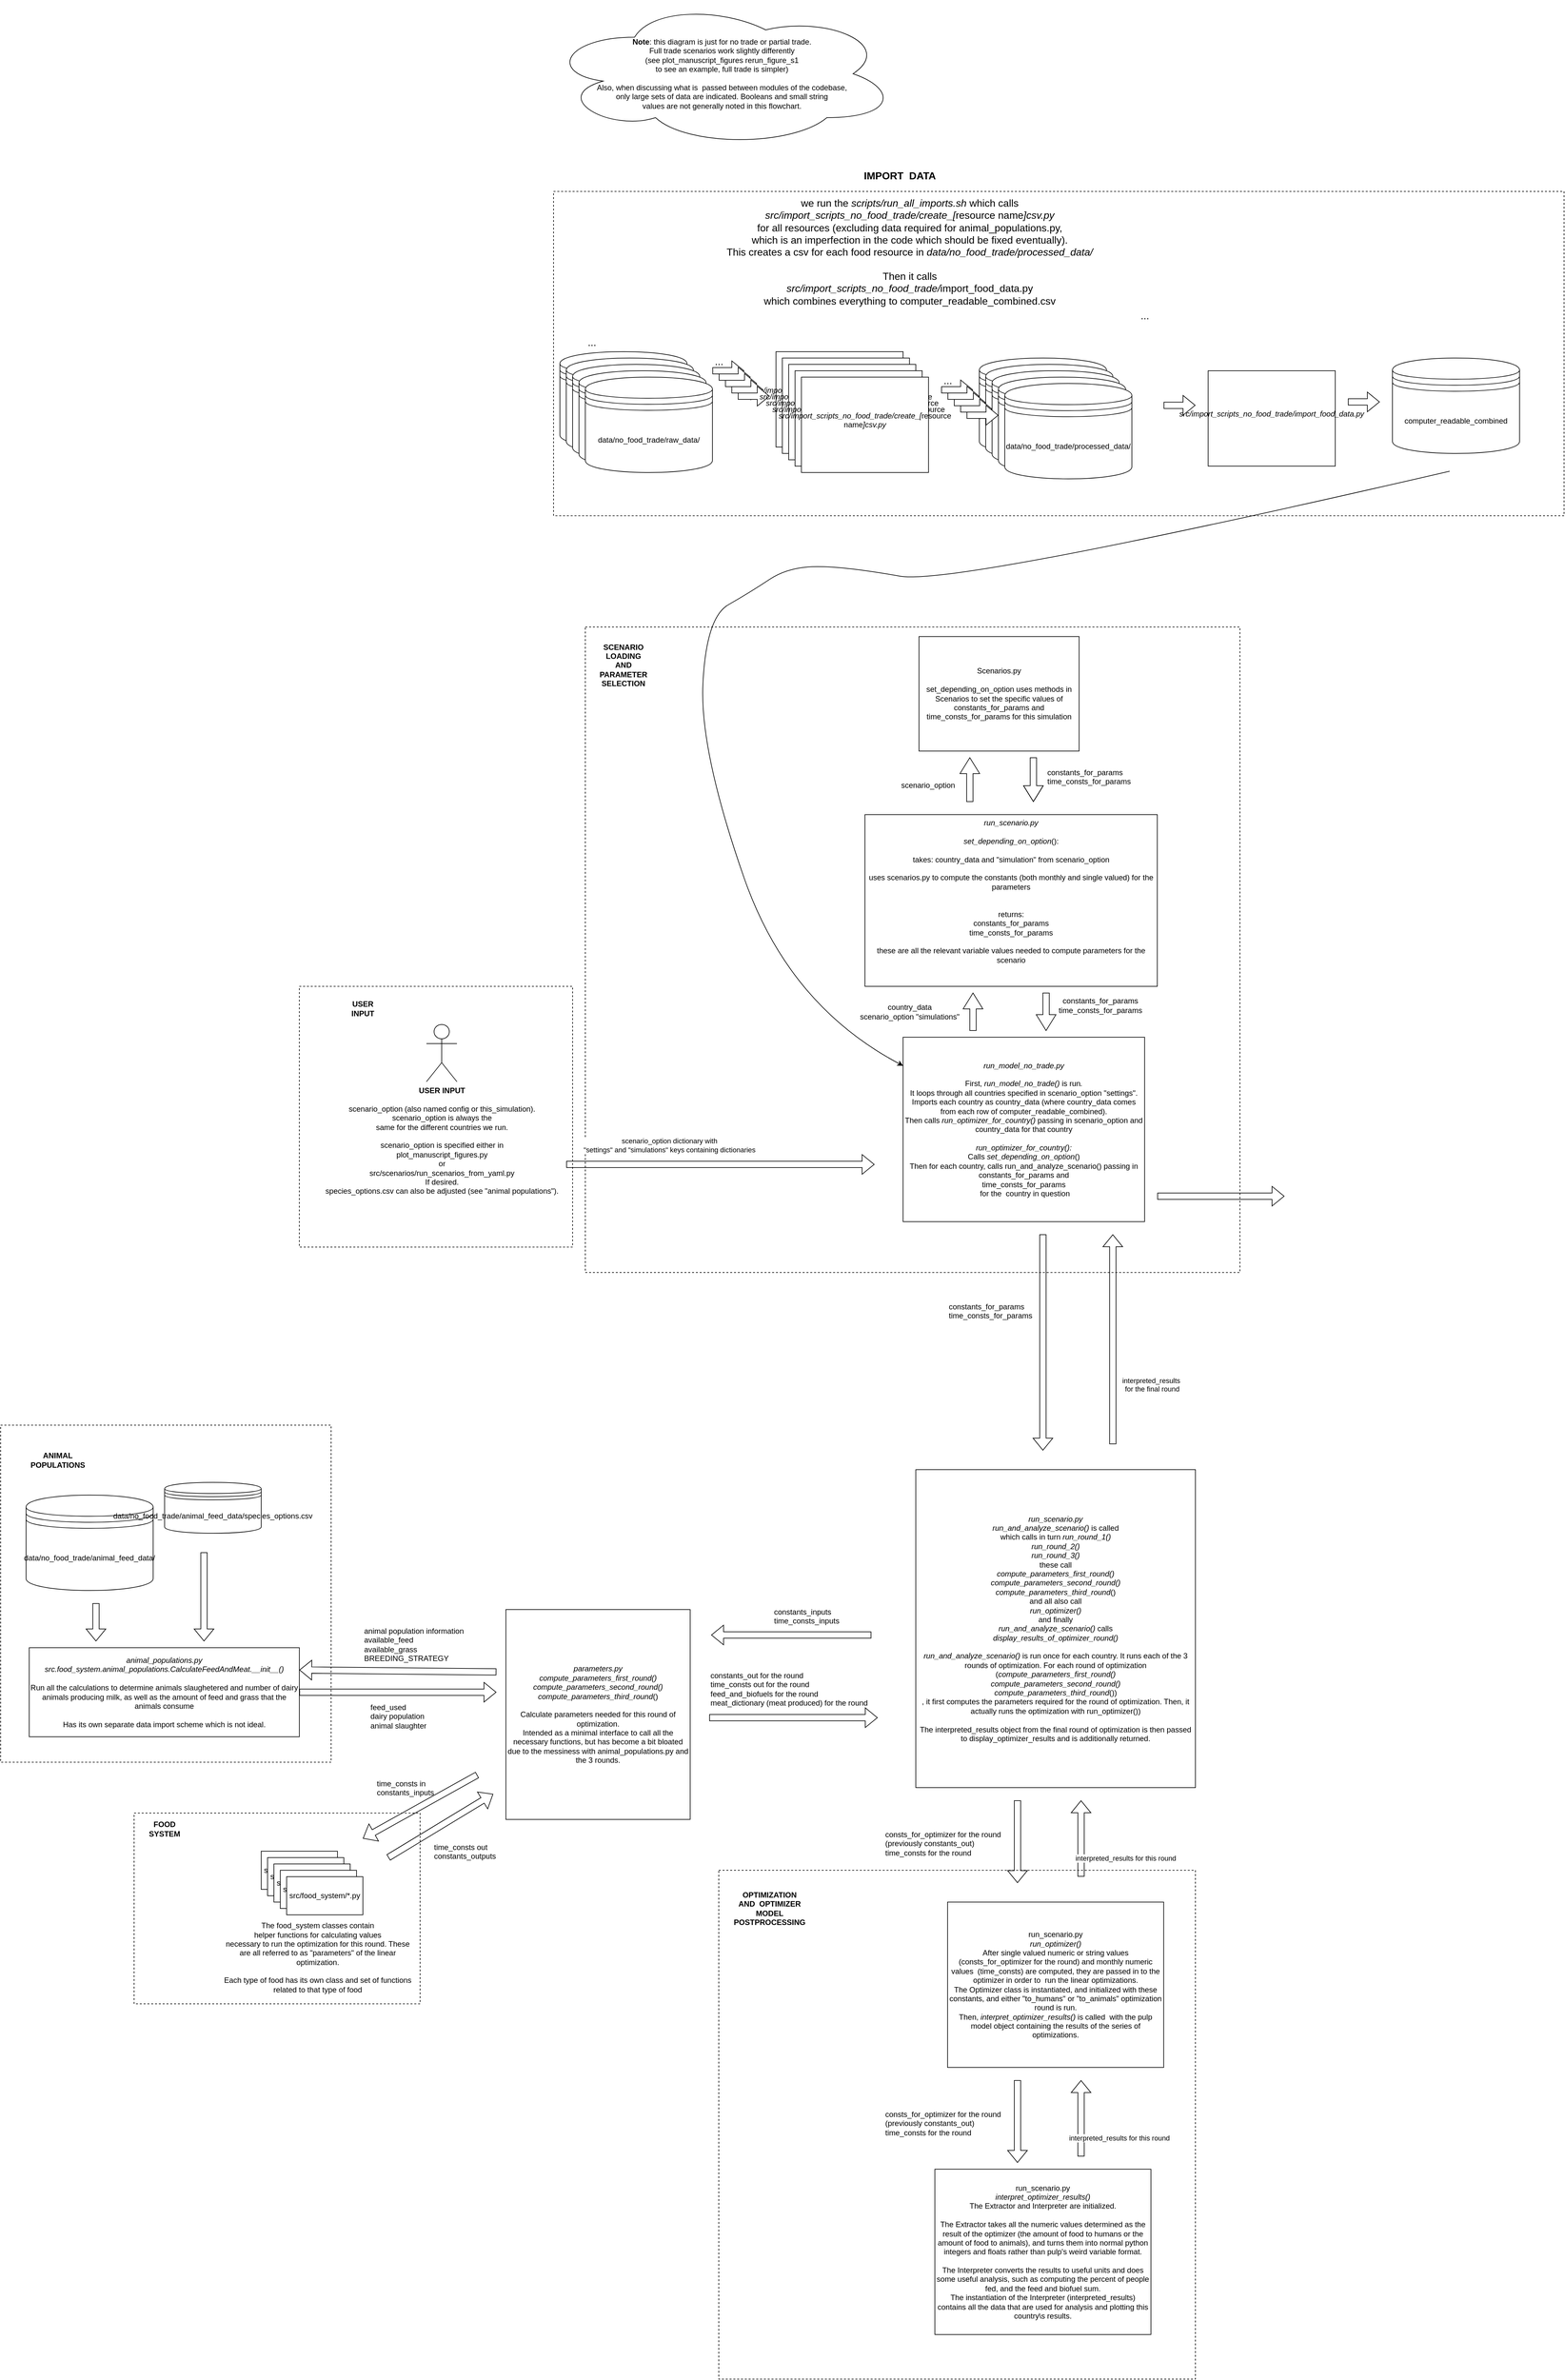 <mxfile version="24.1.0" type="github">
  <diagram name="Page-1" id="vb958Nm0k1HjrjN-Do-v">
    <mxGraphModel dx="3088" dy="3243" grid="1" gridSize="10" guides="1" tooltips="1" connect="1" arrows="1" fold="1" page="1" pageScale="1" pageWidth="1654" pageHeight="2336" math="0" shadow="0">
      <root>
        <mxCell id="0" />
        <mxCell id="1" parent="0" />
        <mxCell id="Nyg9t3aIWLBTnF1s83V8-24" value="" style="rounded=0;whiteSpace=wrap;html=1;fillColor=none;dashed=1;" vertex="1" parent="1">
          <mxGeometry x="280" y="1140" width="750" height="800" as="geometry" />
        </mxCell>
        <mxCell id="GCf3FXKfKVam4WNOABnw-7" value="" style="rounded=0;whiteSpace=wrap;html=1;fillColor=none;dashed=1;" parent="1" vertex="1">
          <mxGeometry x="70" y="-815" width="1030" height="1015" as="geometry" />
        </mxCell>
        <mxCell id="GCf3FXKfKVam4WNOABnw-19" value="" style="rounded=0;whiteSpace=wrap;html=1;fillColor=none;dashed=1;" parent="1" vertex="1">
          <mxGeometry x="-380" y="-250" width="430" height="410" as="geometry" />
        </mxCell>
        <mxCell id="Nyg9t3aIWLBTnF1s83V8-12" value="" style="rounded=0;whiteSpace=wrap;html=1;fillColor=none;dashed=1;" vertex="1" parent="1">
          <mxGeometry x="-640" y="1050" width="450" height="300" as="geometry" />
        </mxCell>
        <mxCell id="GCf3FXKfKVam4WNOABnw-21" value="" style="rounded=0;whiteSpace=wrap;html=1;fillColor=none;dashed=1;" parent="1" vertex="1">
          <mxGeometry x="-850" y="440" width="520" height="530" as="geometry" />
        </mxCell>
        <mxCell id="GCf3FXKfKVam4WNOABnw-6" value="" style="rounded=0;whiteSpace=wrap;html=1;fillColor=none;dashed=1;" parent="1" vertex="1">
          <mxGeometry x="20" y="-1500" width="1590" height="510" as="geometry" />
        </mxCell>
        <mxCell id="RVlSqpslpW0tmy56jza0-9" value="&lt;b&gt;USER INPUT&lt;/b&gt;&lt;br&gt;&lt;br&gt;&lt;div&gt;scenario_option (also named config or this_simulation).&lt;/div&gt;&lt;div&gt;scenario_option is always the &lt;br&gt;&lt;/div&gt;&lt;div&gt;same for the different countries we run.&lt;/div&gt;&lt;div&gt;&lt;br&gt;&lt;/div&gt;&lt;div&gt;scenario_option is specified either in&lt;br&gt;&lt;/div&gt;&lt;div&gt;plot_manuscript_figures.py&lt;/div&gt;&lt;div&gt; or &lt;br&gt;&lt;/div&gt;&lt;div&gt;src/scenarios/run_scenarios_from_yaml.py&lt;/div&gt;&lt;div&gt;If desired.&lt;br&gt;&lt;/div&gt;species_options.csv can also be adjusted (see &quot;animal populations&quot;)." style="shape=umlActor;verticalLabelPosition=bottom;verticalAlign=top;html=1;outlineConnect=0;" parent="1" vertex="1">
          <mxGeometry x="-180" y="-190" width="48" height="90" as="geometry" />
        </mxCell>
        <mxCell id="RVlSqpslpW0tmy56jza0-10" value="scenario_option dictionary with&lt;br&gt;&lt;div&gt;&quot;settings&quot; and &quot;simulations&quot; keys containing dictionaries&lt;br&gt;&lt;/div&gt;" style="shape=flexArrow;endArrow=classic;html=1;rounded=0;" parent="1" edge="1">
          <mxGeometry x="-0.333" y="30" width="50" height="50" relative="1" as="geometry">
            <mxPoint x="40" y="30" as="sourcePoint" />
            <mxPoint x="525" y="30" as="targetPoint" />
            <mxPoint as="offset" />
          </mxGeometry>
        </mxCell>
        <mxCell id="tfmpyOpyPmMC_fq-cLrZ-1" value="" style="shape=flexArrow;endArrow=classic;html=1;rounded=0;" parent="1" edge="1">
          <mxGeometry width="50" height="50" relative="1" as="geometry">
            <mxPoint x="790" y="140" as="sourcePoint" />
            <mxPoint x="790" y="480" as="targetPoint" />
          </mxGeometry>
        </mxCell>
        <mxCell id="tfmpyOpyPmMC_fq-cLrZ-2" value="&lt;div&gt;&lt;i&gt;run_model_no_trade.py&lt;br&gt;&lt;/i&gt;&lt;/div&gt;&lt;div&gt;&lt;i&gt;&lt;br&gt;&lt;/i&gt;&lt;/div&gt;&lt;div&gt;First,&lt;i&gt; run_model_no_trade() &lt;/i&gt;is run&lt;i&gt;.&lt;/i&gt;&lt;br&gt;&lt;/div&gt;&lt;div&gt;It loops through all countries specified in scenario_option &quot;settings&quot;.&lt;/div&gt;&lt;div&gt;&lt;div&gt;Imports each country as country_data (where country_data comes from each row of computer_readable_combined).&lt;/div&gt;&lt;/div&gt;&lt;div&gt;Then calls&lt;i&gt; &lt;/i&gt;&lt;i&gt;run_optimizer_for_country() &lt;/i&gt;passing in scenario_option and country_data for that country&lt;i&gt;&lt;br&gt;&lt;/i&gt;&lt;/div&gt;&lt;div&gt;&lt;br&gt;&lt;div&gt;&lt;i&gt;run_optimizer_for_country():&lt;/i&gt;&lt;/div&gt;&lt;/div&gt;&lt;div&gt;Calls &lt;i&gt;set_depending_on_option&lt;/i&gt;()&lt;/div&gt;&lt;div&gt;Then for each country, calls run_and_analyze_scenario() passing in &lt;br&gt;&lt;div&gt;constants_for_params and&lt;br&gt;&lt;/div&gt;time_consts_for_params&lt;/div&gt;&amp;nbsp;for the&amp;nbsp; country in question" style="rounded=0;whiteSpace=wrap;html=1;" parent="1" vertex="1">
          <mxGeometry x="570" y="-170" width="380" height="290" as="geometry" />
        </mxCell>
        <mxCell id="tfmpyOpyPmMC_fq-cLrZ-4" value="&lt;div&gt;&lt;b&gt;Note&lt;/b&gt;: this diagram is just for no trade or partial trade. &lt;br&gt;&lt;/div&gt;&lt;div&gt;Full trade scenarios work slightly differently &lt;br&gt;&lt;/div&gt;&lt;div&gt;(see plot_manuscript_figures rerun_figure_s1 &lt;br&gt;&lt;/div&gt;&lt;div&gt;to see an example, full trade is simpler)&lt;/div&gt;&lt;div&gt;&lt;br&gt;&lt;/div&gt;&lt;div&gt;Also, when discussing what is&amp;nbsp; passed between modules of the codebase, &lt;br&gt;&lt;/div&gt;&lt;div&gt;only large sets of data are indicated. Booleans and small string&lt;/div&gt;&lt;div&gt; values are not generally noted in this flowchart.&lt;br&gt;&lt;/div&gt;" style="ellipse;shape=cloud;whiteSpace=wrap;html=1;" parent="1" vertex="1">
          <mxGeometry x="10" y="-1800" width="550" height="230" as="geometry" />
        </mxCell>
        <mxCell id="tfmpyOpyPmMC_fq-cLrZ-7" value="&lt;div&gt;Scenarios.py&lt;/div&gt;&lt;div&gt;&lt;br&gt;&lt;/div&gt;&lt;div&gt;set_depending_on_option uses methods in Scenarios to set the specific values of constants_for_params and&lt;br&gt;time_consts_for_params for this simulation&lt;/div&gt;" style="rounded=0;whiteSpace=wrap;html=1;" parent="1" vertex="1">
          <mxGeometry x="595" y="-800" width="252" height="180" as="geometry" />
        </mxCell>
        <UserObject label="&lt;div&gt;&lt;i&gt;run_scenario.py&lt;/i&gt;&lt;br&gt;&lt;/div&gt;&lt;div&gt;&lt;br&gt;&lt;/div&gt;&lt;div&gt;&lt;i&gt;set_depending_on_option&lt;/i&gt;():&lt;/div&gt;&lt;div&gt;&lt;br&gt;&lt;/div&gt;takes: country_data and &quot;simulation&quot; from scenario_option&lt;br&gt;&lt;br&gt;uses scenarios.py to compute the constants (both monthly and single valued) for the parameters&lt;br&gt;&lt;br&gt;&lt;br&gt;&lt;div&gt;returns:&lt;/div&gt;&lt;div&gt;constants_for_params&lt;/div&gt;time_consts_for_params&lt;br&gt;&lt;br&gt;these are all the relevant variable values needed to compute parameters for the scenario&lt;div&gt;&lt;br&gt;&lt;/div&gt;&lt;div&gt;&lt;br&gt;&lt;/div&gt;" link="set_depending_on_option&lt;br&gt;takes: country_data and scenario_option&lt;br&gt;&lt;br&gt;uses scenarios.py to compute the constants (both monthly and single valued) for the parameters&lt;br&gt;&lt;br&gt;&lt;br&gt;returns:constants_for_params&lt;br&gt;time_consts_for_params&lt;br&gt;&lt;br&gt;these are all the relevant variable values for the scenario&lt;div&gt;&lt;br&gt;&lt;/div&gt;&lt;div&gt;&lt;br&gt;&lt;/div&gt;" id="tfmpyOpyPmMC_fq-cLrZ-9">
          <mxCell style="rounded=0;whiteSpace=wrap;html=1;" parent="1" vertex="1">
            <mxGeometry x="510" y="-520" width="460" height="270" as="geometry" />
          </mxCell>
        </UserObject>
        <mxCell id="tfmpyOpyPmMC_fq-cLrZ-12" value="" style="shape=flexArrow;endArrow=classic;html=1;rounded=0;fontSize=12;startSize=8;endSize=8;curved=1;" parent="1" edge="1">
          <mxGeometry width="50" height="50" relative="1" as="geometry">
            <mxPoint x="675" y="-540" as="sourcePoint" />
            <mxPoint x="675" y="-610" as="targetPoint" />
          </mxGeometry>
        </mxCell>
        <mxCell id="tfmpyOpyPmMC_fq-cLrZ-13" value="" style="shape=flexArrow;endArrow=classic;html=1;rounded=0;fontSize=12;startSize=8;endSize=8;curved=1;" parent="1" edge="1">
          <mxGeometry width="50" height="50" relative="1" as="geometry">
            <mxPoint x="775" y="-610" as="sourcePoint" />
            <mxPoint x="775" y="-540" as="targetPoint" />
            <Array as="points">
              <mxPoint x="775" y="-570" />
            </Array>
          </mxGeometry>
        </mxCell>
        <mxCell id="tfmpyOpyPmMC_fq-cLrZ-14" value="scenario_option" style="text;whiteSpace=wrap;html=1;" parent="1" vertex="1">
          <mxGeometry x="565" y="-580" width="120" height="40" as="geometry" />
        </mxCell>
        <mxCell id="tfmpyOpyPmMC_fq-cLrZ-15" value="&lt;div&gt;constants_for_params&lt;/div&gt;time_consts_for_params" style="text;whiteSpace=wrap;html=1;" parent="1" vertex="1">
          <mxGeometry x="795" y="-600" width="160" height="50" as="geometry" />
        </mxCell>
        <mxCell id="tfmpyOpyPmMC_fq-cLrZ-16" value="&lt;div&gt;country_data&lt;/div&gt;&lt;div&gt;scenario_option &quot;simulations&quot;&lt;br&gt;&lt;/div&gt;" style="shape=flexArrow;endArrow=classic;html=1;rounded=0;fontSize=12;startSize=8;endSize=8;curved=1;" parent="1" edge="1">
          <mxGeometry y="100" width="50" height="50" relative="1" as="geometry">
            <mxPoint x="680" y="-180" as="sourcePoint" />
            <mxPoint x="680" y="-240" as="targetPoint" />
            <mxPoint as="offset" />
          </mxGeometry>
        </mxCell>
        <mxCell id="tfmpyOpyPmMC_fq-cLrZ-17" value="&lt;div&gt;constants_for_params&lt;/div&gt;time_consts_for_params" style="shape=flexArrow;endArrow=classic;html=1;rounded=0;fontSize=12;startSize=8;endSize=8;curved=1;" parent="1" edge="1">
          <mxGeometry x="-0.333" y="85" width="50" height="50" relative="1" as="geometry">
            <mxPoint x="795" y="-240" as="sourcePoint" />
            <mxPoint x="795" y="-180" as="targetPoint" />
            <mxPoint as="offset" />
          </mxGeometry>
        </mxCell>
        <mxCell id="tfmpyOpyPmMC_fq-cLrZ-22" value="&lt;div&gt;&lt;div&gt; &lt;i&gt;src/import_scripts_no_food_trade/&lt;/i&gt;&lt;i&gt;create_[&lt;/i&gt;resource name&lt;i&gt;]csv.py&lt;/i&gt;&lt;/div&gt;&lt;/div&gt;&lt;div&gt;&lt;br&gt;&lt;/div&gt;" style="rounded=0;whiteSpace=wrap;html=1;" parent="1" vertex="1">
          <mxGeometry x="370" y="-1248" width="200" height="150" as="geometry" />
        </mxCell>
        <mxCell id="tfmpyOpyPmMC_fq-cLrZ-23" value="computer_readable_combined" style="shape=datastore;whiteSpace=wrap;html=1;" parent="1" vertex="1">
          <mxGeometry x="1340" y="-1238" width="200" height="150" as="geometry" />
        </mxCell>
        <mxCell id="tfmpyOpyPmMC_fq-cLrZ-24" value="data/no_food_trade/raw_data/" style="shape=datastore;whiteSpace=wrap;html=1;" parent="1" vertex="1">
          <mxGeometry x="30" y="-1248" width="200" height="150" as="geometry" />
        </mxCell>
        <mxCell id="tfmpyOpyPmMC_fq-cLrZ-27" value="IMPORT&amp;nbsp; DATA" style="text;html=1;align=center;verticalAlign=middle;whiteSpace=wrap;rounded=0;fontSize=16;fontStyle=1" parent="1" vertex="1">
          <mxGeometry x="420" y="-1540" width="290" height="30" as="geometry" />
        </mxCell>
        <mxCell id="tfmpyOpyPmMC_fq-cLrZ-28" value="&lt;div&gt;we run the &lt;i&gt;scripts/run_all_imports.sh&lt;/i&gt; which calls&lt;/div&gt;&lt;div&gt; &lt;i&gt;src/import_scripts_no_food_trade/&lt;/i&gt;&lt;i&gt;create_[&lt;/i&gt;resource name&lt;i&gt;]csv.py&lt;/i&gt;&lt;/div&gt;&lt;div&gt;for all resources (excluding data required for animal_populations.py,&lt;/div&gt;&lt;div&gt; which is an imperfection in the code which should be fixed eventually).&lt;/div&gt;&lt;div&gt;This creates a csv for each food resource in &lt;i&gt;data/no_food_trade/processed_data/&lt;/i&gt;&lt;br&gt;&lt;/div&gt;&lt;br&gt;Then it calls &lt;div&gt; &lt;i&gt;src/import_scripts_no_food_trade/&lt;/i&gt;import_food_data.py&lt;/div&gt;&lt;div&gt;which combines everything to computer_readable_combined.csv&lt;br&gt;&lt;/div&gt;" style="text;html=1;align=center;verticalAlign=middle;resizable=0;points=[];autosize=1;strokeColor=none;fillColor=none;fontSize=16;" parent="1" vertex="1">
          <mxGeometry x="280" y="-1500" width="600" height="190" as="geometry" />
        </mxCell>
        <mxCell id="tfmpyOpyPmMC_fq-cLrZ-29" value="data/no_food_trade/raw_data/" style="shape=datastore;whiteSpace=wrap;html=1;" parent="1" vertex="1">
          <mxGeometry x="40" y="-1238" width="200" height="150" as="geometry" />
        </mxCell>
        <mxCell id="tfmpyOpyPmMC_fq-cLrZ-30" value="data/no_food_trade/raw_data/" style="shape=datastore;whiteSpace=wrap;html=1;" parent="1" vertex="1">
          <mxGeometry x="50" y="-1228" width="200" height="150" as="geometry" />
        </mxCell>
        <mxCell id="tfmpyOpyPmMC_fq-cLrZ-31" value="data/no_food_trade/raw_data/" style="shape=datastore;whiteSpace=wrap;html=1;" parent="1" vertex="1">
          <mxGeometry x="60" y="-1218" width="200" height="150" as="geometry" />
        </mxCell>
        <mxCell id="tfmpyOpyPmMC_fq-cLrZ-32" value="data/no_food_trade/raw_data/" style="shape=datastore;whiteSpace=wrap;html=1;" parent="1" vertex="1">
          <mxGeometry x="70" y="-1208" width="200" height="150" as="geometry" />
        </mxCell>
        <mxCell id="tfmpyOpyPmMC_fq-cLrZ-37" value="" style="shape=flexArrow;endArrow=classic;html=1;rounded=0;fillColor=default;" parent="1" edge="1">
          <mxGeometry width="50" height="50" relative="1" as="geometry">
            <mxPoint x="270" y="-1218" as="sourcePoint" />
            <mxPoint x="320" y="-1218" as="targetPoint" />
          </mxGeometry>
        </mxCell>
        <mxCell id="tfmpyOpyPmMC_fq-cLrZ-39" value="" style="shape=flexArrow;endArrow=classic;html=1;rounded=0;fillColor=default;" parent="1" edge="1">
          <mxGeometry width="50" height="50" relative="1" as="geometry">
            <mxPoint x="280" y="-1208" as="sourcePoint" />
            <mxPoint x="330" y="-1208" as="targetPoint" />
          </mxGeometry>
        </mxCell>
        <mxCell id="tfmpyOpyPmMC_fq-cLrZ-40" value="" style="shape=flexArrow;endArrow=classic;html=1;rounded=0;fillColor=default;" parent="1" edge="1">
          <mxGeometry width="50" height="50" relative="1" as="geometry">
            <mxPoint x="290" y="-1198" as="sourcePoint" />
            <mxPoint x="340" y="-1198" as="targetPoint" />
          </mxGeometry>
        </mxCell>
        <mxCell id="tfmpyOpyPmMC_fq-cLrZ-41" value="" style="shape=flexArrow;endArrow=classic;html=1;rounded=0;fillColor=default;" parent="1" edge="1">
          <mxGeometry width="50" height="50" relative="1" as="geometry">
            <mxPoint x="300" y="-1188" as="sourcePoint" />
            <mxPoint x="350" y="-1188" as="targetPoint" />
          </mxGeometry>
        </mxCell>
        <mxCell id="tfmpyOpyPmMC_fq-cLrZ-42" value="" style="shape=flexArrow;endArrow=classic;html=1;rounded=0;fillColor=default;" parent="1" edge="1">
          <mxGeometry width="50" height="50" relative="1" as="geometry">
            <mxPoint x="310" y="-1178" as="sourcePoint" />
            <mxPoint x="360" y="-1178" as="targetPoint" />
          </mxGeometry>
        </mxCell>
        <mxCell id="tfmpyOpyPmMC_fq-cLrZ-43" value="..." style="text;html=1;align=center;verticalAlign=middle;resizable=0;points=[];autosize=1;strokeColor=none;fillColor=none;fontSize=16;" parent="1" vertex="1">
          <mxGeometry x="60" y="-1278" width="40" height="30" as="geometry" />
        </mxCell>
        <mxCell id="tfmpyOpyPmMC_fq-cLrZ-44" value="..." style="text;html=1;align=center;verticalAlign=middle;resizable=0;points=[];autosize=1;strokeColor=none;fillColor=none;fontSize=16;" parent="1" vertex="1">
          <mxGeometry x="260" y="-1248" width="40" height="30" as="geometry" />
        </mxCell>
        <mxCell id="tfmpyOpyPmMC_fq-cLrZ-45" value="data/no_food_trade/raw_data/" style="shape=datastore;whiteSpace=wrap;html=1;" parent="1" vertex="1">
          <mxGeometry x="690" y="-1238" width="200" height="150" as="geometry" />
        </mxCell>
        <mxCell id="tfmpyOpyPmMC_fq-cLrZ-46" value="data/no_food_trade/raw_data/" style="shape=datastore;whiteSpace=wrap;html=1;" parent="1" vertex="1">
          <mxGeometry x="700" y="-1228" width="200" height="150" as="geometry" />
        </mxCell>
        <mxCell id="tfmpyOpyPmMC_fq-cLrZ-47" value="data/no_food_trade/raw_data/" style="shape=datastore;whiteSpace=wrap;html=1;" parent="1" vertex="1">
          <mxGeometry x="710" y="-1218" width="200" height="150" as="geometry" />
        </mxCell>
        <mxCell id="tfmpyOpyPmMC_fq-cLrZ-48" value="data/no_food_trade/raw_data/" style="shape=datastore;whiteSpace=wrap;html=1;" parent="1" vertex="1">
          <mxGeometry x="720" y="-1208" width="200" height="150" as="geometry" />
        </mxCell>
        <mxCell id="tfmpyOpyPmMC_fq-cLrZ-49" value="data/no_food_trade/processed_data/" style="shape=datastore;whiteSpace=wrap;html=1;" parent="1" vertex="1">
          <mxGeometry x="730" y="-1198" width="200" height="150" as="geometry" />
        </mxCell>
        <mxCell id="tfmpyOpyPmMC_fq-cLrZ-50" value="..." style="text;html=1;align=center;verticalAlign=middle;resizable=0;points=[];autosize=1;strokeColor=none;fillColor=none;fontSize=16;" parent="1" vertex="1">
          <mxGeometry x="930" y="-1320" width="40" height="30" as="geometry" />
        </mxCell>
        <mxCell id="tfmpyOpyPmMC_fq-cLrZ-51" value="&lt;div&gt;&lt;div&gt; &lt;i&gt;src/import_scripts_no_food_trade/&lt;/i&gt;&lt;i&gt;import_food_data.py&lt;/i&gt;&lt;/div&gt;&lt;/div&gt;&lt;div&gt;&lt;br&gt;&lt;/div&gt;" style="rounded=0;whiteSpace=wrap;html=1;" parent="1" vertex="1">
          <mxGeometry x="1050" y="-1218" width="200" height="150" as="geometry" />
        </mxCell>
        <mxCell id="tfmpyOpyPmMC_fq-cLrZ-52" value="&lt;div&gt;&lt;div&gt; &lt;i&gt;src/import_scripts_no_food_trade/&lt;/i&gt;&lt;i&gt;create_[&lt;/i&gt;resource name&lt;i&gt;]csv.py&lt;/i&gt;&lt;/div&gt;&lt;/div&gt;&lt;div&gt;&lt;br&gt;&lt;/div&gt;" style="rounded=0;whiteSpace=wrap;html=1;" parent="1" vertex="1">
          <mxGeometry x="380" y="-1238" width="200" height="150" as="geometry" />
        </mxCell>
        <mxCell id="tfmpyOpyPmMC_fq-cLrZ-53" value="&lt;div&gt;&lt;div&gt; &lt;i&gt;src/import_scripts_no_food_trade/&lt;/i&gt;&lt;i&gt;create_[&lt;/i&gt;resource name&lt;i&gt;]csv.py&lt;/i&gt;&lt;/div&gt;&lt;/div&gt;&lt;div&gt;&lt;br&gt;&lt;/div&gt;" style="rounded=0;whiteSpace=wrap;html=1;" parent="1" vertex="1">
          <mxGeometry x="390" y="-1228" width="200" height="150" as="geometry" />
        </mxCell>
        <mxCell id="tfmpyOpyPmMC_fq-cLrZ-54" value="&lt;div&gt;&lt;div&gt; &lt;i&gt;src/import_scripts_no_food_trade/&lt;/i&gt;&lt;i&gt;create_[&lt;/i&gt;resource name&lt;i&gt;]csv.py&lt;/i&gt;&lt;/div&gt;&lt;/div&gt;&lt;div&gt;&lt;br&gt;&lt;/div&gt;" style="rounded=0;whiteSpace=wrap;html=1;" parent="1" vertex="1">
          <mxGeometry x="400" y="-1218" width="200" height="150" as="geometry" />
        </mxCell>
        <mxCell id="tfmpyOpyPmMC_fq-cLrZ-55" value="&lt;div&gt;&lt;div&gt; &lt;i&gt;src/import_scripts_no_food_trade/&lt;/i&gt;&lt;i&gt;create_[&lt;/i&gt;resource name&lt;i&gt;]csv.py&lt;/i&gt;&lt;/div&gt;&lt;/div&gt;&lt;div&gt;&lt;br&gt;&lt;/div&gt;" style="rounded=0;whiteSpace=wrap;html=1;" parent="1" vertex="1">
          <mxGeometry x="410" y="-1208" width="200" height="150" as="geometry" />
        </mxCell>
        <mxCell id="tfmpyOpyPmMC_fq-cLrZ-60" value="" style="shape=flexArrow;endArrow=classic;html=1;rounded=0;fillColor=default;" parent="1" edge="1">
          <mxGeometry width="50" height="50" relative="1" as="geometry">
            <mxPoint x="980" y="-1163.67" as="sourcePoint" />
            <mxPoint x="1030" y="-1163.67" as="targetPoint" />
          </mxGeometry>
        </mxCell>
        <mxCell id="tfmpyOpyPmMC_fq-cLrZ-62" value="" style="shape=flexArrow;endArrow=classic;html=1;rounded=0;fillColor=default;" parent="1" edge="1">
          <mxGeometry width="50" height="50" relative="1" as="geometry">
            <mxPoint x="630" y="-1188" as="sourcePoint" />
            <mxPoint x="680" y="-1188" as="targetPoint" />
          </mxGeometry>
        </mxCell>
        <mxCell id="tfmpyOpyPmMC_fq-cLrZ-63" value="" style="shape=flexArrow;endArrow=classic;html=1;rounded=0;fillColor=default;" parent="1" edge="1">
          <mxGeometry width="50" height="50" relative="1" as="geometry">
            <mxPoint x="640" y="-1178" as="sourcePoint" />
            <mxPoint x="690" y="-1178" as="targetPoint" />
          </mxGeometry>
        </mxCell>
        <mxCell id="tfmpyOpyPmMC_fq-cLrZ-64" value="" style="shape=flexArrow;endArrow=classic;html=1;rounded=0;fillColor=default;" parent="1" edge="1">
          <mxGeometry width="50" height="50" relative="1" as="geometry">
            <mxPoint x="650" y="-1168" as="sourcePoint" />
            <mxPoint x="700" y="-1168" as="targetPoint" />
          </mxGeometry>
        </mxCell>
        <mxCell id="tfmpyOpyPmMC_fq-cLrZ-65" value="" style="shape=flexArrow;endArrow=classic;html=1;rounded=0;fillColor=default;" parent="1" edge="1">
          <mxGeometry width="50" height="50" relative="1" as="geometry">
            <mxPoint x="660" y="-1158" as="sourcePoint" />
            <mxPoint x="710" y="-1158" as="targetPoint" />
          </mxGeometry>
        </mxCell>
        <mxCell id="tfmpyOpyPmMC_fq-cLrZ-66" value="" style="shape=flexArrow;endArrow=classic;html=1;rounded=0;fillColor=default;" parent="1" edge="1">
          <mxGeometry width="50" height="50" relative="1" as="geometry">
            <mxPoint x="670" y="-1148" as="sourcePoint" />
            <mxPoint x="720" y="-1148" as="targetPoint" />
          </mxGeometry>
        </mxCell>
        <mxCell id="tfmpyOpyPmMC_fq-cLrZ-67" value="..." style="text;html=1;align=center;verticalAlign=middle;resizable=0;points=[];autosize=1;strokeColor=none;fillColor=none;fontSize=16;" parent="1" vertex="1">
          <mxGeometry x="620" y="-1218" width="40" height="30" as="geometry" />
        </mxCell>
        <mxCell id="tfmpyOpyPmMC_fq-cLrZ-68" value="" style="shape=flexArrow;endArrow=classic;html=1;rounded=0;fillColor=default;" parent="1" edge="1">
          <mxGeometry width="50" height="50" relative="1" as="geometry">
            <mxPoint x="1270" y="-1169" as="sourcePoint" />
            <mxPoint x="1320" y="-1169" as="targetPoint" />
          </mxGeometry>
        </mxCell>
        <mxCell id="tfmpyOpyPmMC_fq-cLrZ-69" value="&lt;div&gt;constants_for_params &lt;br&gt;&lt;/div&gt;time_consts_for_params" style="text;whiteSpace=wrap;html=1;" parent="1" vertex="1">
          <mxGeometry x="640" y="240" width="180" height="50" as="geometry" />
        </mxCell>
        <mxCell id="GCf3FXKfKVam4WNOABnw-3" value="" style="curved=1;endArrow=classic;html=1;rounded=0;" parent="1" edge="1" target="tfmpyOpyPmMC_fq-cLrZ-2">
          <mxGeometry width="50" height="50" relative="1" as="geometry">
            <mxPoint x="1430" y="-1060" as="sourcePoint" />
            <mxPoint x="250" y="-620" as="targetPoint" />
            <Array as="points">
              <mxPoint x="650" y="-880" />
              <mxPoint x="480" y="-910" />
              <mxPoint x="390" y="-910" />
              <mxPoint x="330" y="-870" />
              <mxPoint x="260" y="-830" />
              <mxPoint x="250" y="-620" />
              <mxPoint x="390" y="-220" />
            </Array>
          </mxGeometry>
        </mxCell>
        <mxCell id="GCf3FXKfKVam4WNOABnw-8" value="&lt;b&gt;SCENARIO LOADING AND PARAMETER SELECTION&lt;br&gt;&lt;/b&gt;" style="text;html=1;align=center;verticalAlign=middle;whiteSpace=wrap;rounded=0;" parent="1" vertex="1">
          <mxGeometry x="100" y="-770" width="60" height="30" as="geometry" />
        </mxCell>
        <mxCell id="GCf3FXKfKVam4WNOABnw-10" value="&lt;div&gt;&lt;i&gt;animal_populations.py&lt;/i&gt;&lt;/div&gt;&lt;div&gt;&lt;i&gt;src.food_system.animal_populations.CalculateFeedAndMeat.__init__()&lt;/i&gt;&lt;/div&gt;&lt;div&gt;&lt;br&gt;&lt;/div&gt;&lt;div&gt;Run all the calculations to determine animals slaughetered and number of dairy animals producing milk, as well as the amount of feed and grass that the animals consume&lt;br&gt;&lt;/div&gt;&lt;div&gt;&lt;br&gt;&lt;/div&gt;&lt;div&gt;Has its own separate data import scheme which is not ideal.&lt;br&gt;&lt;/div&gt;" style="rounded=0;whiteSpace=wrap;html=1;" parent="1" vertex="1">
          <mxGeometry x="-805" y="790" width="425" height="140" as="geometry" />
        </mxCell>
        <mxCell id="GCf3FXKfKVam4WNOABnw-11" value="" style="shape=flexArrow;endArrow=classic;html=1;rounded=0;entryX=1;entryY=0.25;entryDx=0;entryDy=0;" parent="1" target="GCf3FXKfKVam4WNOABnw-10" edge="1">
          <mxGeometry width="50" height="50" relative="1" as="geometry">
            <mxPoint x="-70" y="828" as="sourcePoint" />
            <mxPoint x="-320" y="820" as="targetPoint" />
          </mxGeometry>
        </mxCell>
        <mxCell id="GCf3FXKfKVam4WNOABnw-12" value="" style="shape=flexArrow;endArrow=classic;html=1;rounded=0;" parent="1" source="GCf3FXKfKVam4WNOABnw-10" edge="1">
          <mxGeometry width="50" height="50" relative="1" as="geometry">
            <mxPoint x="-315" y="880" as="sourcePoint" />
            <mxPoint x="-70" y="860" as="targetPoint" />
          </mxGeometry>
        </mxCell>
        <mxCell id="GCf3FXKfKVam4WNOABnw-13" value="&lt;div&gt;animal population information&lt;/div&gt;&lt;div&gt;available_feed&lt;br&gt;available_grass&lt;br&gt;BREEDING_STRATEGY&lt;/div&gt;&lt;div&gt;&lt;br&gt;&lt;/div&gt;" style="text;whiteSpace=wrap;html=1;" parent="1" vertex="1">
          <mxGeometry x="-280" y="750" width="190" height="100" as="geometry" />
        </mxCell>
        <mxCell id="GCf3FXKfKVam4WNOABnw-14" value="&lt;div&gt;feed_used&lt;/div&gt;&lt;div&gt;dairy population&lt;/div&gt;animal slaughter" style="text;whiteSpace=wrap;html=1;" parent="1" vertex="1">
          <mxGeometry x="-270" y="870" width="100" height="60" as="geometry" />
        </mxCell>
        <mxCell id="GCf3FXKfKVam4WNOABnw-15" value="data/no_food_trade/animal_feed_data/" style="shape=datastore;whiteSpace=wrap;html=1;" parent="1" vertex="1">
          <mxGeometry x="-810" y="550" width="200" height="150" as="geometry" />
        </mxCell>
        <mxCell id="GCf3FXKfKVam4WNOABnw-16" value="data/no_food_trade/animal_feed_data/species_options.csv" style="shape=datastore;whiteSpace=wrap;html=1;" parent="1" vertex="1">
          <mxGeometry x="-592" y="530" width="152" height="80" as="geometry" />
        </mxCell>
        <mxCell id="GCf3FXKfKVam4WNOABnw-17" value="" style="shape=flexArrow;endArrow=classic;html=1;rounded=0;" parent="1" edge="1">
          <mxGeometry width="50" height="50" relative="1" as="geometry">
            <mxPoint x="-530" y="640" as="sourcePoint" />
            <mxPoint x="-530" y="780" as="targetPoint" />
          </mxGeometry>
        </mxCell>
        <mxCell id="GCf3FXKfKVam4WNOABnw-18" value="" style="shape=flexArrow;endArrow=classic;html=1;rounded=0;" parent="1" edge="1">
          <mxGeometry width="50" height="50" relative="1" as="geometry">
            <mxPoint x="-700" y="720" as="sourcePoint" />
            <mxPoint x="-700" y="780" as="targetPoint" />
          </mxGeometry>
        </mxCell>
        <mxCell id="GCf3FXKfKVam4WNOABnw-20" value="&lt;b&gt;USER INPUT&lt;br&gt;&lt;/b&gt;" style="text;html=1;align=center;verticalAlign=middle;whiteSpace=wrap;rounded=0;" parent="1" vertex="1">
          <mxGeometry x="-310" y="-230" width="60" height="30" as="geometry" />
        </mxCell>
        <mxCell id="GCf3FXKfKVam4WNOABnw-22" value="&lt;b&gt;ANIMAL POPULATIONS&lt;br&gt;&lt;/b&gt;" style="text;html=1;align=center;verticalAlign=middle;whiteSpace=wrap;rounded=0;" parent="1" vertex="1">
          <mxGeometry x="-790" y="480" width="60" height="30" as="geometry" />
        </mxCell>
        <mxCell id="GCf3FXKfKVam4WNOABnw-23" value="&lt;div&gt;&lt;i&gt;parameters.py&lt;/i&gt;&lt;br&gt;&lt;i&gt;&lt;i&gt;compute_parameters_first_round()&lt;/i&gt;&lt;/i&gt;&lt;/div&gt;&lt;div&gt;&lt;i&gt;compute_parameters_second_round()&lt;br&gt;compute_parameters_third_round&lt;/i&gt;()&lt;/div&gt;&lt;div&gt;&lt;br&gt;&lt;/div&gt;&lt;div&gt;Calculate parameters needed for this round of optimization.&lt;/div&gt;&lt;div&gt;Intended as a minimal interface to call all the necessary functions, but has become a bit bloated due to the messiness with animal_populations.py and the 3 rounds.&lt;br&gt;&lt;/div&gt;" style="rounded=0;whiteSpace=wrap;html=1;" parent="1" vertex="1">
          <mxGeometry x="-55" y="730" width="290" height="330" as="geometry" />
        </mxCell>
        <mxCell id="GCf3FXKfKVam4WNOABnw-24" value="constants_inputs&#xa;time_consts_inputs" style="text;whiteSpace=wrap;" parent="1" vertex="1">
          <mxGeometry x="365" y="720" width="120" height="40" as="geometry" />
        </mxCell>
        <mxCell id="GCf3FXKfKVam4WNOABnw-26" value="constants_out for the round&#xa;time_consts out for the round&#xa;feed_and_biofuels for the round&#xa;meat_dictionary (meat produced) for the round" style="text;whiteSpace=wrap;" parent="1" vertex="1">
          <mxGeometry x="265" y="820" width="270" height="100" as="geometry" />
        </mxCell>
        <mxCell id="GCf3FXKfKVam4WNOABnw-27" value="" style="shape=flexArrow;endArrow=classic;html=1;rounded=0;" parent="1" edge="1">
          <mxGeometry width="50" height="50" relative="1" as="geometry">
            <mxPoint x="265" y="900" as="sourcePoint" />
            <mxPoint x="530" y="900" as="targetPoint" />
          </mxGeometry>
        </mxCell>
        <mxCell id="GCf3FXKfKVam4WNOABnw-29" value="" style="shape=flexArrow;endArrow=classic;html=1;rounded=0;" parent="1" edge="1">
          <mxGeometry width="50" height="50" relative="1" as="geometry">
            <mxPoint x="520" y="770" as="sourcePoint" />
            <mxPoint x="268" y="770" as="targetPoint" />
          </mxGeometry>
        </mxCell>
        <mxCell id="GCf3FXKfKVam4WNOABnw-30" value="&lt;div&gt;&lt;i&gt;run_scenario.py&lt;/i&gt;&lt;/div&gt;&lt;div&gt;&lt;i&gt;run_and_analyze_scenario() &lt;/i&gt;is called&lt;i&gt;&lt;br&gt;&lt;/i&gt;&lt;/div&gt;&lt;div&gt;which calls in turn&lt;i&gt; run_round_1()&lt;/i&gt;&lt;/div&gt;&lt;div&gt;&lt;i&gt;run_round_2()&lt;/i&gt;&lt;/div&gt;&lt;div&gt;&lt;i&gt;run_round_3()&lt;br&gt;&lt;/i&gt;&lt;/div&gt;&lt;div&gt;these call&lt;/div&gt;&lt;div&gt;&lt;i&gt;&lt;i&gt;compute_parameters_first_round()&lt;/i&gt;&lt;/i&gt;&lt;div&gt;&lt;i&gt;compute_parameters_second_round()&lt;br&gt;compute_parameters_third_round&lt;/i&gt;()&lt;/div&gt;&lt;div&gt;and all also call&lt;br&gt;&lt;/div&gt;&lt;/div&gt;&lt;div&gt;&lt;i&gt;run_optimizer()&lt;/i&gt;&lt;/div&gt;&lt;div&gt;and finally&lt;i&gt; &lt;/i&gt;&lt;br&gt;&lt;i&gt;&lt;i&gt;run_and_analyze_scenario() &lt;/i&gt;&lt;/i&gt;calls&lt;i&gt;&lt;i&gt;&lt;br&gt;&lt;/i&gt;&lt;/i&gt;&lt;/div&gt;&lt;div&gt;&lt;i&gt;display_results_of_optimizer_round()&lt;br&gt;&lt;/i&gt;&lt;/div&gt;&lt;div&gt;&lt;br&gt;&lt;i&gt;&lt;i&gt;run_and_analyze_scenario() &lt;/i&gt;&lt;/i&gt;is run once for each country. It runs each of the 3 rounds of optimization. For each round of optimization (&lt;i&gt;&lt;i&gt;compute_parameters_first_round()&lt;/i&gt;&lt;/i&gt;&lt;div&gt;&lt;i&gt;compute_parameters_second_round()&lt;br&gt;compute_parameters_third_round&lt;/i&gt;())&lt;/div&gt;, it first computes the parameters required for the round of optimization. Then, it actually runs the optimization with run_optimizer())&lt;/div&gt;&lt;div&gt;&lt;br&gt;&lt;/div&gt;&lt;div&gt;The interpreted_results object from the final round of optimization is then passed to display_optimizer_results and is additionally returned.&lt;br&gt;&lt;i&gt;&lt;/i&gt;&lt;/div&gt;" style="rounded=0;whiteSpace=wrap;html=1;" parent="1" vertex="1">
          <mxGeometry x="590" y="510" width="440" height="500" as="geometry" />
        </mxCell>
        <mxCell id="Nyg9t3aIWLBTnF1s83V8-2" value="src/food_system/*.py" style="rounded=0;whiteSpace=wrap;html=1;" vertex="1" parent="1">
          <mxGeometry x="-440" y="1110" width="120" height="60" as="geometry" />
        </mxCell>
        <mxCell id="Nyg9t3aIWLBTnF1s83V8-3" value="src/food_system/*.py" style="rounded=0;whiteSpace=wrap;html=1;" vertex="1" parent="1">
          <mxGeometry x="-430" y="1120" width="120" height="60" as="geometry" />
        </mxCell>
        <mxCell id="Nyg9t3aIWLBTnF1s83V8-4" value="src/food_system/*.py" style="rounded=0;whiteSpace=wrap;html=1;" vertex="1" parent="1">
          <mxGeometry x="-420" y="1130" width="120" height="60" as="geometry" />
        </mxCell>
        <mxCell id="Nyg9t3aIWLBTnF1s83V8-5" value="src/food_system/*.py" style="rounded=0;whiteSpace=wrap;html=1;" vertex="1" parent="1">
          <mxGeometry x="-410" y="1140" width="120" height="60" as="geometry" />
        </mxCell>
        <mxCell id="Nyg9t3aIWLBTnF1s83V8-6" value="src/food_system/*.py" style="rounded=0;whiteSpace=wrap;html=1;" vertex="1" parent="1">
          <mxGeometry x="-400" y="1150" width="120" height="60" as="geometry" />
        </mxCell>
        <mxCell id="Nyg9t3aIWLBTnF1s83V8-7" value="" style="shape=flexArrow;endArrow=classic;html=1;rounded=0;" edge="1" parent="1">
          <mxGeometry width="50" height="50" relative="1" as="geometry">
            <mxPoint x="-100" y="990" as="sourcePoint" />
            <mxPoint x="-280" y="1090" as="targetPoint" />
          </mxGeometry>
        </mxCell>
        <mxCell id="Nyg9t3aIWLBTnF1s83V8-8" value="" style="shape=flexArrow;endArrow=classic;html=1;rounded=0;" edge="1" parent="1">
          <mxGeometry width="50" height="50" relative="1" as="geometry">
            <mxPoint x="-240" y="1120" as="sourcePoint" />
            <mxPoint x="-75" y="1020" as="targetPoint" />
          </mxGeometry>
        </mxCell>
        <mxCell id="Nyg9t3aIWLBTnF1s83V8-9" value="time_consts in&#xa;constants_inputs" style="text;whiteSpace=wrap;" vertex="1" parent="1">
          <mxGeometry x="-260" y="990" width="120" height="50" as="geometry" />
        </mxCell>
        <mxCell id="Nyg9t3aIWLBTnF1s83V8-10" value="time_consts out&#xa;constants_outputs" style="text;whiteSpace=wrap;" vertex="1" parent="1">
          <mxGeometry x="-170" y="1090" width="120" height="50" as="geometry" />
        </mxCell>
        <mxCell id="Nyg9t3aIWLBTnF1s83V8-11" value="&lt;div&gt;&lt;br&gt;&lt;/div&gt;&lt;div&gt;The food_system classes contain&lt;br&gt;&lt;/div&gt;&lt;div&gt;helper functions for calculating values &lt;br&gt;&lt;/div&gt;&lt;div&gt;necessary to run the optimization for this round. These are all referred to as &quot;parameters&quot; of the linear optimization.&lt;br&gt;&lt;/div&gt;&lt;div&gt;&lt;br&gt;&lt;/div&gt;Each type of food has its own class and set of functions related to that type of food" style="text;html=1;align=center;verticalAlign=middle;whiteSpace=wrap;rounded=0;" vertex="1" parent="1">
          <mxGeometry x="-502" y="1250" width="302" height="40" as="geometry" />
        </mxCell>
        <mxCell id="Nyg9t3aIWLBTnF1s83V8-13" value="&lt;b&gt;FOOD SYSTEM&lt;br&gt;&lt;/b&gt;" style="text;html=1;align=center;verticalAlign=middle;whiteSpace=wrap;rounded=0;" vertex="1" parent="1">
          <mxGeometry x="-622.5" y="1060" width="60" height="30" as="geometry" />
        </mxCell>
        <mxCell id="Nyg9t3aIWLBTnF1s83V8-14" value="&lt;br&gt;&lt;div&gt;interpreted_results&lt;/div&gt;&amp;nbsp;for the final round" style="shape=flexArrow;endArrow=classic;html=1;rounded=0;" edge="1" parent="1">
          <mxGeometry x="-0.394" y="-60" width="50" height="50" relative="1" as="geometry">
            <mxPoint x="900" y="470" as="sourcePoint" />
            <mxPoint x="900" y="140" as="targetPoint" />
            <mxPoint as="offset" />
          </mxGeometry>
        </mxCell>
        <mxCell id="Nyg9t3aIWLBTnF1s83V8-16" value="&lt;div&gt;run_scenario.py&lt;/div&gt;&lt;div&gt;&lt;i&gt;run_optimizer()&lt;/i&gt;&lt;/div&gt;&lt;div&gt;After single valued numeric or string values (consts_for_optimizer for the round) and monthly numeric values&amp;nbsp; (time_consts) are computed, they are passed in to the optimizer in order to&amp;nbsp; run the linear optimizations.&lt;/div&gt;&lt;div&gt;The Optimizer class is instantiated, and initialized with these constants, and either &quot;to_humans&quot; or &quot;to_animals&quot; optimization round is run.&lt;br&gt;Then, &lt;i&gt;interpret_optimizer_results() &lt;/i&gt;is called&amp;nbsp; with the pulp model object containing the results of the series of optimizations.&lt;/div&gt;" style="rounded=0;whiteSpace=wrap;html=1;" vertex="1" parent="1">
          <mxGeometry x="640" y="1190" width="340" height="260" as="geometry" />
        </mxCell>
        <mxCell id="Nyg9t3aIWLBTnF1s83V8-17" value="&lt;div&gt;run_scenario.py&lt;/div&gt;&lt;div&gt;&lt;i&gt;interpret_optimizer_results()&lt;/i&gt;&lt;/div&gt;&lt;div&gt;The Extractor and Interpreter are initialized. &lt;br&gt;&lt;/div&gt;&lt;div&gt;&lt;br&gt;&lt;/div&gt;&lt;div&gt;The Extractor takes all the numeric values determined as the result of the optimizer (the amount of food to humans or the amount of food to animals), and turns them into normal python integers and floats rather than pulp&#39;s weird variable format.&lt;/div&gt;&lt;div&gt;&lt;br&gt;&lt;/div&gt;&lt;div&gt;The Interpreter converts the results to useful units and does some useful analysis, such as computing the percent of people fed, and the feed and biofuel sum.&lt;br&gt;&lt;/div&gt;&lt;div&gt;&amp;nbsp;The instantiation of the Interpreter (interpreted_results)&amp;nbsp; contains all the data that are used for analysis and plotting this country\s results.&lt;br&gt;&lt;/div&gt;" style="rounded=0;whiteSpace=wrap;html=1;" vertex="1" parent="1">
          <mxGeometry x="620" y="1610" width="340" height="260" as="geometry" />
        </mxCell>
        <mxCell id="Nyg9t3aIWLBTnF1s83V8-18" value="" style="shape=flexArrow;endArrow=classic;html=1;rounded=0;" edge="1" parent="1">
          <mxGeometry width="50" height="50" relative="1" as="geometry">
            <mxPoint x="750" y="1030" as="sourcePoint" />
            <mxPoint x="750" y="1160" as="targetPoint" />
          </mxGeometry>
        </mxCell>
        <mxCell id="Nyg9t3aIWLBTnF1s83V8-19" value="interpreted_results for this round" style="shape=flexArrow;endArrow=classic;html=1;rounded=0;" edge="1" parent="1">
          <mxGeometry x="-0.5" y="-70" width="50" height="50" relative="1" as="geometry">
            <mxPoint x="850" y="1150" as="sourcePoint" />
            <mxPoint x="850" y="1030" as="targetPoint" />
            <mxPoint y="1" as="offset" />
          </mxGeometry>
        </mxCell>
        <mxCell id="Nyg9t3aIWLBTnF1s83V8-20" value="&lt;div&gt;consts_for_optimizer for the round (previously constants_out)&lt;br&gt;&lt;/div&gt;&lt;div&gt;time_consts for the round&lt;br&gt;&lt;/div&gt;" style="text;whiteSpace=wrap;html=1;" vertex="1" parent="1">
          <mxGeometry x="540" y="1070" width="210" height="40" as="geometry" />
        </mxCell>
        <mxCell id="Nyg9t3aIWLBTnF1s83V8-21" value="" style="shape=flexArrow;endArrow=classic;html=1;rounded=0;" edge="1" parent="1">
          <mxGeometry width="50" height="50" relative="1" as="geometry">
            <mxPoint x="750" y="1470" as="sourcePoint" />
            <mxPoint x="750" y="1600" as="targetPoint" />
          </mxGeometry>
        </mxCell>
        <mxCell id="Nyg9t3aIWLBTnF1s83V8-22" value="interpreted_results for this round" style="shape=flexArrow;endArrow=classic;html=1;rounded=0;" edge="1" parent="1">
          <mxGeometry x="-0.5" y="-60" width="50" height="50" relative="1" as="geometry">
            <mxPoint x="850" y="1590" as="sourcePoint" />
            <mxPoint x="850" y="1470" as="targetPoint" />
            <mxPoint y="1" as="offset" />
          </mxGeometry>
        </mxCell>
        <mxCell id="Nyg9t3aIWLBTnF1s83V8-23" value="&lt;div&gt;consts_for_optimizer for the round (previously constants_out)&lt;br&gt;&lt;/div&gt;&lt;div&gt;time_consts for the round&lt;br&gt;&lt;/div&gt;" style="text;whiteSpace=wrap;html=1;" vertex="1" parent="1">
          <mxGeometry x="540" y="1510" width="210" height="40" as="geometry" />
        </mxCell>
        <mxCell id="Nyg9t3aIWLBTnF1s83V8-25" value="&lt;b&gt;OPTIMIZATION AND&amp;nbsp; OPTIMIZER MODEL POSTPROCESSING&lt;br&gt;&lt;/b&gt;" style="text;html=1;align=center;verticalAlign=middle;whiteSpace=wrap;rounded=0;" vertex="1" parent="1">
          <mxGeometry x="330" y="1185" width="60" height="30" as="geometry" />
        </mxCell>
        <mxCell id="Nyg9t3aIWLBTnF1s83V8-27" value="" style="shape=flexArrow;endArrow=classic;html=1;rounded=0;" edge="1" parent="1">
          <mxGeometry width="50" height="50" relative="1" as="geometry">
            <mxPoint x="970" y="80" as="sourcePoint" />
            <mxPoint x="1170" y="80" as="targetPoint" />
          </mxGeometry>
        </mxCell>
      </root>
    </mxGraphModel>
  </diagram>
</mxfile>
